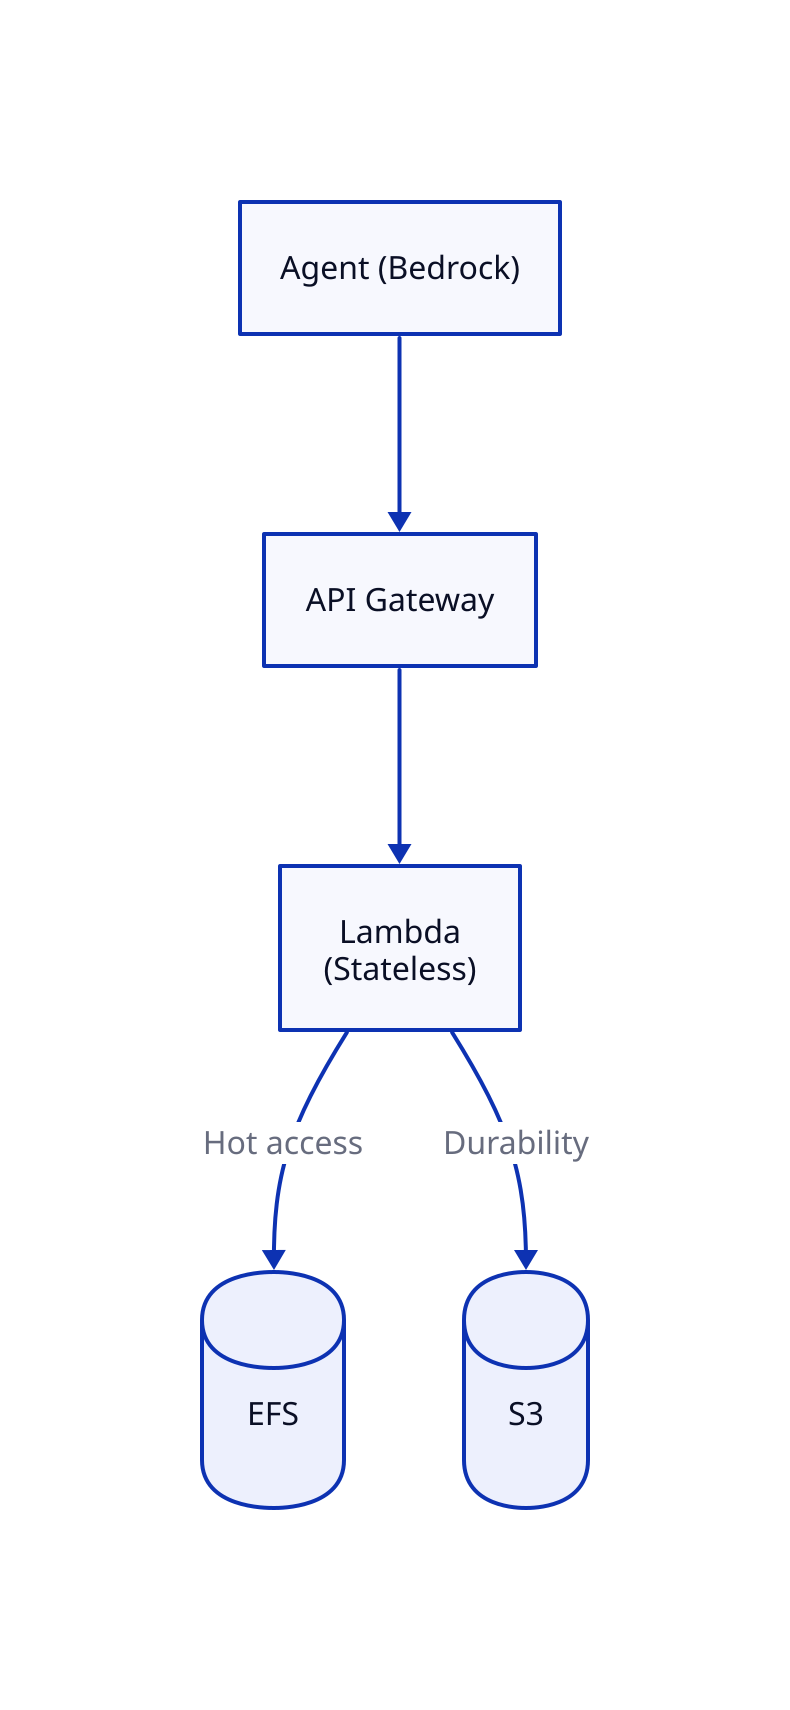 Agent (Bedrock): {
  shape: rectangle
}

API Gateway: {
  shape: rectangle
}

Lambda (Pure): {
  shape: rectangle
  label: "Lambda\n(Stateless)"
}

EFS: {
  shape: cylinder
}

S3: {
  shape: cylinder
}

Agent (Bedrock) -> API Gateway
API Gateway -> Lambda (Pure)
Lambda (Pure) -> EFS: "Hot access"
Lambda (Pure) -> S3: "Durability"

